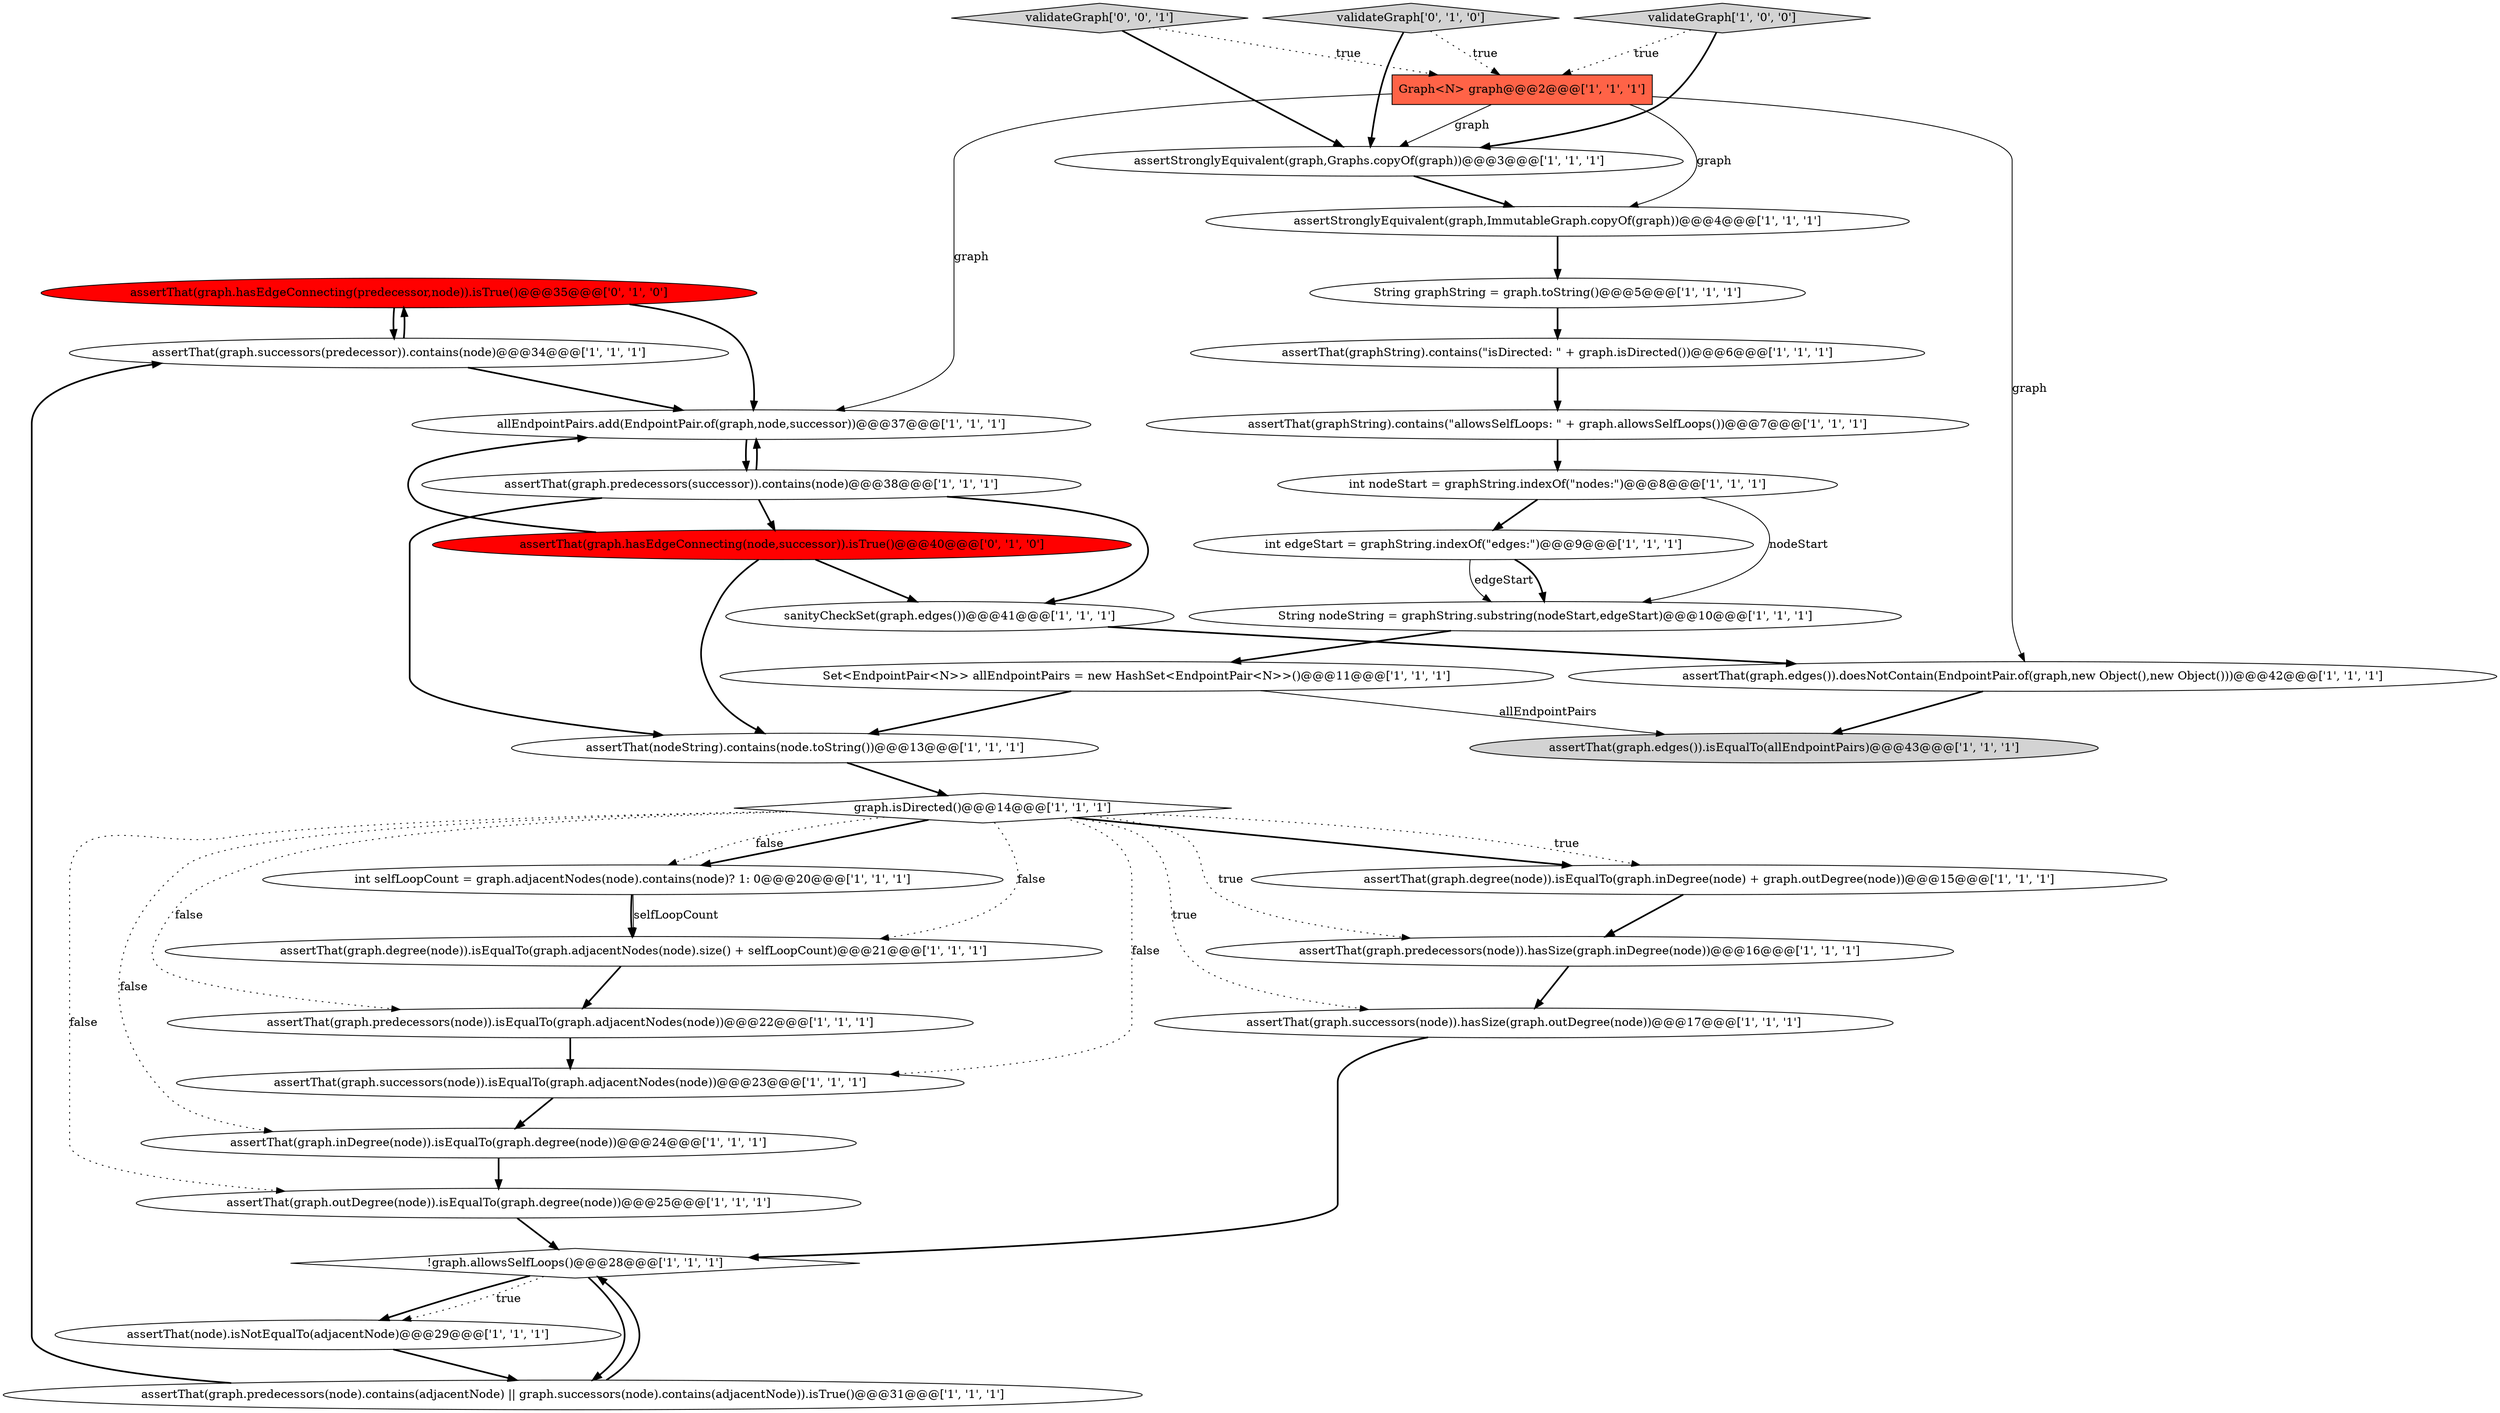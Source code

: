 digraph {
32 [style = filled, label = "assertThat(graph.hasEdgeConnecting(predecessor,node)).isTrue()@@@35@@@['0', '1', '0']", fillcolor = red, shape = ellipse image = "AAA1AAABBB2BBB"];
13 [style = filled, label = "sanityCheckSet(graph.edges())@@@41@@@['1', '1', '1']", fillcolor = white, shape = ellipse image = "AAA0AAABBB1BBB"];
12 [style = filled, label = "assertStronglyEquivalent(graph,ImmutableGraph.copyOf(graph))@@@4@@@['1', '1', '1']", fillcolor = white, shape = ellipse image = "AAA0AAABBB1BBB"];
25 [style = filled, label = "int nodeStart = graphString.indexOf(\"nodes:\")@@@8@@@['1', '1', '1']", fillcolor = white, shape = ellipse image = "AAA0AAABBB1BBB"];
27 [style = filled, label = "assertThat(nodeString).contains(node.toString())@@@13@@@['1', '1', '1']", fillcolor = white, shape = ellipse image = "AAA0AAABBB1BBB"];
23 [style = filled, label = "Set<EndpointPair<N>> allEndpointPairs = new HashSet<EndpointPair<N>>()@@@11@@@['1', '1', '1']", fillcolor = white, shape = ellipse image = "AAA0AAABBB1BBB"];
9 [style = filled, label = "assertThat(graph.degree(node)).isEqualTo(graph.inDegree(node) + graph.outDegree(node))@@@15@@@['1', '1', '1']", fillcolor = white, shape = ellipse image = "AAA0AAABBB1BBB"];
6 [style = filled, label = "assertStronglyEquivalent(graph,Graphs.copyOf(graph))@@@3@@@['1', '1', '1']", fillcolor = white, shape = ellipse image = "AAA0AAABBB1BBB"];
5 [style = filled, label = "assertThat(graph.inDegree(node)).isEqualTo(graph.degree(node))@@@24@@@['1', '1', '1']", fillcolor = white, shape = ellipse image = "AAA0AAABBB1BBB"];
20 [style = filled, label = "assertThat(graph.predecessors(node)).isEqualTo(graph.adjacentNodes(node))@@@22@@@['1', '1', '1']", fillcolor = white, shape = ellipse image = "AAA0AAABBB1BBB"];
31 [style = filled, label = "validateGraph['0', '1', '0']", fillcolor = lightgray, shape = diamond image = "AAA0AAABBB2BBB"];
33 [style = filled, label = "assertThat(graph.hasEdgeConnecting(node,successor)).isTrue()@@@40@@@['0', '1', '0']", fillcolor = red, shape = ellipse image = "AAA1AAABBB2BBB"];
0 [style = filled, label = "assertThat(node).isNotEqualTo(adjacentNode)@@@29@@@['1', '1', '1']", fillcolor = white, shape = ellipse image = "AAA0AAABBB1BBB"];
29 [style = filled, label = "assertThat(graph.edges()).isEqualTo(allEndpointPairs)@@@43@@@['1', '1', '1']", fillcolor = lightgray, shape = ellipse image = "AAA0AAABBB1BBB"];
16 [style = filled, label = "assertThat(graph.degree(node)).isEqualTo(graph.adjacentNodes(node).size() + selfLoopCount)@@@21@@@['1', '1', '1']", fillcolor = white, shape = ellipse image = "AAA0AAABBB1BBB"];
18 [style = filled, label = "assertThat(graph.successors(predecessor)).contains(node)@@@34@@@['1', '1', '1']", fillcolor = white, shape = ellipse image = "AAA0AAABBB1BBB"];
7 [style = filled, label = "Graph<N> graph@@@2@@@['1', '1', '1']", fillcolor = tomato, shape = box image = "AAA0AAABBB1BBB"];
15 [style = filled, label = "allEndpointPairs.add(EndpointPair.of(graph,node,successor))@@@37@@@['1', '1', '1']", fillcolor = white, shape = ellipse image = "AAA0AAABBB1BBB"];
10 [style = filled, label = "assertThat(graph.predecessors(node)).hasSize(graph.inDegree(node))@@@16@@@['1', '1', '1']", fillcolor = white, shape = ellipse image = "AAA0AAABBB1BBB"];
2 [style = filled, label = "assertThat(graphString).contains(\"allowsSelfLoops: \" + graph.allowsSelfLoops())@@@7@@@['1', '1', '1']", fillcolor = white, shape = ellipse image = "AAA0AAABBB1BBB"];
4 [style = filled, label = "String nodeString = graphString.substring(nodeStart,edgeStart)@@@10@@@['1', '1', '1']", fillcolor = white, shape = ellipse image = "AAA0AAABBB1BBB"];
8 [style = filled, label = "assertThat(graph.outDegree(node)).isEqualTo(graph.degree(node))@@@25@@@['1', '1', '1']", fillcolor = white, shape = ellipse image = "AAA0AAABBB1BBB"];
1 [style = filled, label = "assertThat(graph.successors(node)).hasSize(graph.outDegree(node))@@@17@@@['1', '1', '1']", fillcolor = white, shape = ellipse image = "AAA0AAABBB1BBB"];
28 [style = filled, label = "String graphString = graph.toString()@@@5@@@['1', '1', '1']", fillcolor = white, shape = ellipse image = "AAA0AAABBB1BBB"];
3 [style = filled, label = "graph.isDirected()@@@14@@@['1', '1', '1']", fillcolor = white, shape = diamond image = "AAA0AAABBB1BBB"];
24 [style = filled, label = "assertThat(graph.predecessors(node).contains(adjacentNode) || graph.successors(node).contains(adjacentNode)).isTrue()@@@31@@@['1', '1', '1']", fillcolor = white, shape = ellipse image = "AAA0AAABBB1BBB"];
30 [style = filled, label = "assertThat(graphString).contains(\"isDirected: \" + graph.isDirected())@@@6@@@['1', '1', '1']", fillcolor = white, shape = ellipse image = "AAA0AAABBB1BBB"];
11 [style = filled, label = "assertThat(graph.successors(node)).isEqualTo(graph.adjacentNodes(node))@@@23@@@['1', '1', '1']", fillcolor = white, shape = ellipse image = "AAA0AAABBB1BBB"];
26 [style = filled, label = "!graph.allowsSelfLoops()@@@28@@@['1', '1', '1']", fillcolor = white, shape = diamond image = "AAA0AAABBB1BBB"];
19 [style = filled, label = "int selfLoopCount = graph.adjacentNodes(node).contains(node)? 1: 0@@@20@@@['1', '1', '1']", fillcolor = white, shape = ellipse image = "AAA0AAABBB1BBB"];
22 [style = filled, label = "assertThat(graph.predecessors(successor)).contains(node)@@@38@@@['1', '1', '1']", fillcolor = white, shape = ellipse image = "AAA0AAABBB1BBB"];
21 [style = filled, label = "assertThat(graph.edges()).doesNotContain(EndpointPair.of(graph,new Object(),new Object()))@@@42@@@['1', '1', '1']", fillcolor = white, shape = ellipse image = "AAA0AAABBB1BBB"];
14 [style = filled, label = "validateGraph['1', '0', '0']", fillcolor = lightgray, shape = diamond image = "AAA0AAABBB1BBB"];
17 [style = filled, label = "int edgeStart = graphString.indexOf(\"edges:\")@@@9@@@['1', '1', '1']", fillcolor = white, shape = ellipse image = "AAA0AAABBB1BBB"];
34 [style = filled, label = "validateGraph['0', '0', '1']", fillcolor = lightgray, shape = diamond image = "AAA0AAABBB3BBB"];
7->6 [style = solid, label="graph"];
5->8 [style = bold, label=""];
22->33 [style = bold, label=""];
7->12 [style = solid, label="graph"];
22->15 [style = bold, label=""];
12->28 [style = bold, label=""];
23->27 [style = bold, label=""];
28->30 [style = bold, label=""];
33->15 [style = bold, label=""];
3->10 [style = dotted, label="true"];
25->4 [style = solid, label="nodeStart"];
7->15 [style = solid, label="graph"];
27->3 [style = bold, label=""];
18->15 [style = bold, label=""];
23->29 [style = solid, label="allEndpointPairs"];
19->16 [style = solid, label="selfLoopCount"];
34->7 [style = dotted, label="true"];
9->10 [style = bold, label=""];
17->4 [style = solid, label="edgeStart"];
3->9 [style = dotted, label="true"];
1->26 [style = bold, label=""];
26->24 [style = bold, label=""];
24->18 [style = bold, label=""];
25->17 [style = bold, label=""];
33->27 [style = bold, label=""];
33->13 [style = bold, label=""];
3->8 [style = dotted, label="false"];
31->7 [style = dotted, label="true"];
15->22 [style = bold, label=""];
19->16 [style = bold, label=""];
3->9 [style = bold, label=""];
24->26 [style = bold, label=""];
11->5 [style = bold, label=""];
26->0 [style = bold, label=""];
3->20 [style = dotted, label="false"];
21->29 [style = bold, label=""];
31->6 [style = bold, label=""];
3->19 [style = bold, label=""];
22->27 [style = bold, label=""];
3->11 [style = dotted, label="false"];
0->24 [style = bold, label=""];
3->19 [style = dotted, label="false"];
34->6 [style = bold, label=""];
14->7 [style = dotted, label="true"];
32->15 [style = bold, label=""];
18->32 [style = bold, label=""];
32->18 [style = bold, label=""];
22->13 [style = bold, label=""];
7->21 [style = solid, label="graph"];
30->2 [style = bold, label=""];
3->5 [style = dotted, label="false"];
10->1 [style = bold, label=""];
2->25 [style = bold, label=""];
16->20 [style = bold, label=""];
13->21 [style = bold, label=""];
3->1 [style = dotted, label="true"];
3->16 [style = dotted, label="false"];
14->6 [style = bold, label=""];
17->4 [style = bold, label=""];
4->23 [style = bold, label=""];
26->0 [style = dotted, label="true"];
20->11 [style = bold, label=""];
8->26 [style = bold, label=""];
6->12 [style = bold, label=""];
}
